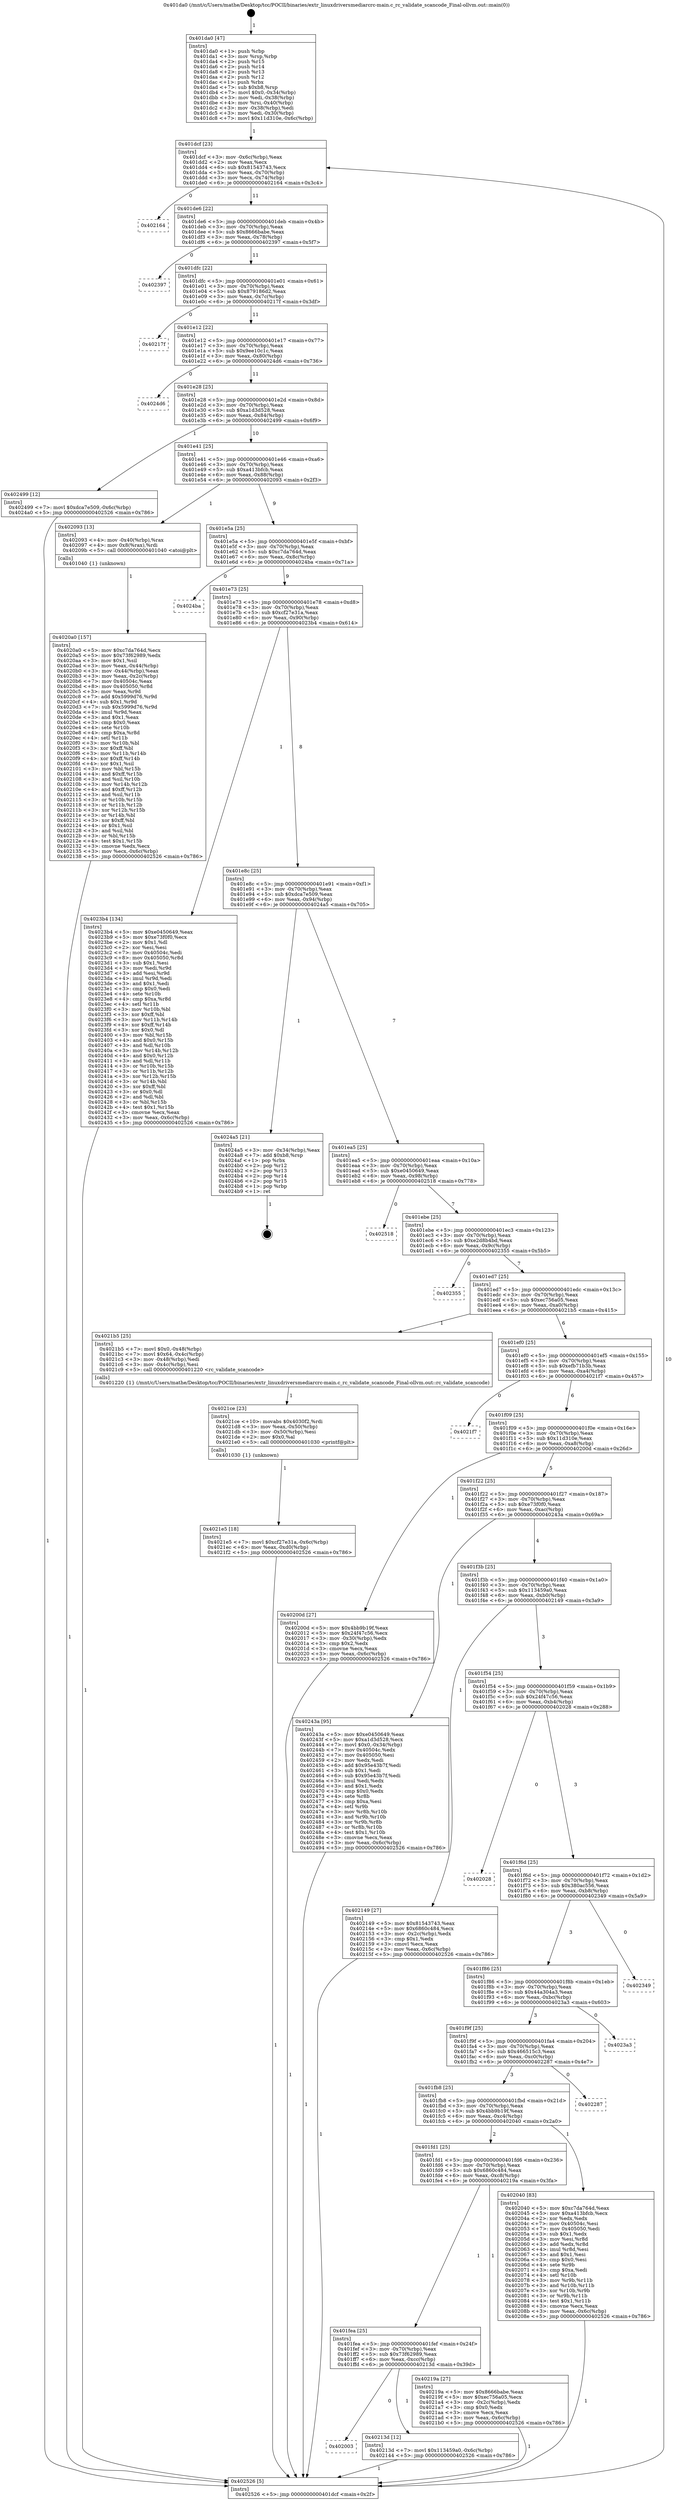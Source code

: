 digraph "0x401da0" {
  label = "0x401da0 (/mnt/c/Users/mathe/Desktop/tcc/POCII/binaries/extr_linuxdriversmediarcrc-main.c_rc_validate_scancode_Final-ollvm.out::main(0))"
  labelloc = "t"
  node[shape=record]

  Entry [label="",width=0.3,height=0.3,shape=circle,fillcolor=black,style=filled]
  "0x401dcf" [label="{
     0x401dcf [23]\l
     | [instrs]\l
     &nbsp;&nbsp;0x401dcf \<+3\>: mov -0x6c(%rbp),%eax\l
     &nbsp;&nbsp;0x401dd2 \<+2\>: mov %eax,%ecx\l
     &nbsp;&nbsp;0x401dd4 \<+6\>: sub $0x81543743,%ecx\l
     &nbsp;&nbsp;0x401dda \<+3\>: mov %eax,-0x70(%rbp)\l
     &nbsp;&nbsp;0x401ddd \<+3\>: mov %ecx,-0x74(%rbp)\l
     &nbsp;&nbsp;0x401de0 \<+6\>: je 0000000000402164 \<main+0x3c4\>\l
  }"]
  "0x402164" [label="{
     0x402164\l
  }", style=dashed]
  "0x401de6" [label="{
     0x401de6 [22]\l
     | [instrs]\l
     &nbsp;&nbsp;0x401de6 \<+5\>: jmp 0000000000401deb \<main+0x4b\>\l
     &nbsp;&nbsp;0x401deb \<+3\>: mov -0x70(%rbp),%eax\l
     &nbsp;&nbsp;0x401dee \<+5\>: sub $0x8666babe,%eax\l
     &nbsp;&nbsp;0x401df3 \<+3\>: mov %eax,-0x78(%rbp)\l
     &nbsp;&nbsp;0x401df6 \<+6\>: je 0000000000402397 \<main+0x5f7\>\l
  }"]
  Exit [label="",width=0.3,height=0.3,shape=circle,fillcolor=black,style=filled,peripheries=2]
  "0x402397" [label="{
     0x402397\l
  }", style=dashed]
  "0x401dfc" [label="{
     0x401dfc [22]\l
     | [instrs]\l
     &nbsp;&nbsp;0x401dfc \<+5\>: jmp 0000000000401e01 \<main+0x61\>\l
     &nbsp;&nbsp;0x401e01 \<+3\>: mov -0x70(%rbp),%eax\l
     &nbsp;&nbsp;0x401e04 \<+5\>: sub $0x879186d2,%eax\l
     &nbsp;&nbsp;0x401e09 \<+3\>: mov %eax,-0x7c(%rbp)\l
     &nbsp;&nbsp;0x401e0c \<+6\>: je 000000000040217f \<main+0x3df\>\l
  }"]
  "0x4021e5" [label="{
     0x4021e5 [18]\l
     | [instrs]\l
     &nbsp;&nbsp;0x4021e5 \<+7\>: movl $0xcf27e31a,-0x6c(%rbp)\l
     &nbsp;&nbsp;0x4021ec \<+6\>: mov %eax,-0xd0(%rbp)\l
     &nbsp;&nbsp;0x4021f2 \<+5\>: jmp 0000000000402526 \<main+0x786\>\l
  }"]
  "0x40217f" [label="{
     0x40217f\l
  }", style=dashed]
  "0x401e12" [label="{
     0x401e12 [22]\l
     | [instrs]\l
     &nbsp;&nbsp;0x401e12 \<+5\>: jmp 0000000000401e17 \<main+0x77\>\l
     &nbsp;&nbsp;0x401e17 \<+3\>: mov -0x70(%rbp),%eax\l
     &nbsp;&nbsp;0x401e1a \<+5\>: sub $0x9ee10c1c,%eax\l
     &nbsp;&nbsp;0x401e1f \<+3\>: mov %eax,-0x80(%rbp)\l
     &nbsp;&nbsp;0x401e22 \<+6\>: je 00000000004024d6 \<main+0x736\>\l
  }"]
  "0x4021ce" [label="{
     0x4021ce [23]\l
     | [instrs]\l
     &nbsp;&nbsp;0x4021ce \<+10\>: movabs $0x4030f2,%rdi\l
     &nbsp;&nbsp;0x4021d8 \<+3\>: mov %eax,-0x50(%rbp)\l
     &nbsp;&nbsp;0x4021db \<+3\>: mov -0x50(%rbp),%esi\l
     &nbsp;&nbsp;0x4021de \<+2\>: mov $0x0,%al\l
     &nbsp;&nbsp;0x4021e0 \<+5\>: call 0000000000401030 \<printf@plt\>\l
     | [calls]\l
     &nbsp;&nbsp;0x401030 \{1\} (unknown)\l
  }"]
  "0x4024d6" [label="{
     0x4024d6\l
  }", style=dashed]
  "0x401e28" [label="{
     0x401e28 [25]\l
     | [instrs]\l
     &nbsp;&nbsp;0x401e28 \<+5\>: jmp 0000000000401e2d \<main+0x8d\>\l
     &nbsp;&nbsp;0x401e2d \<+3\>: mov -0x70(%rbp),%eax\l
     &nbsp;&nbsp;0x401e30 \<+5\>: sub $0xa1d3d528,%eax\l
     &nbsp;&nbsp;0x401e35 \<+6\>: mov %eax,-0x84(%rbp)\l
     &nbsp;&nbsp;0x401e3b \<+6\>: je 0000000000402499 \<main+0x6f9\>\l
  }"]
  "0x402003" [label="{
     0x402003\l
  }", style=dashed]
  "0x402499" [label="{
     0x402499 [12]\l
     | [instrs]\l
     &nbsp;&nbsp;0x402499 \<+7\>: movl $0xdca7e509,-0x6c(%rbp)\l
     &nbsp;&nbsp;0x4024a0 \<+5\>: jmp 0000000000402526 \<main+0x786\>\l
  }"]
  "0x401e41" [label="{
     0x401e41 [25]\l
     | [instrs]\l
     &nbsp;&nbsp;0x401e41 \<+5\>: jmp 0000000000401e46 \<main+0xa6\>\l
     &nbsp;&nbsp;0x401e46 \<+3\>: mov -0x70(%rbp),%eax\l
     &nbsp;&nbsp;0x401e49 \<+5\>: sub $0xa413bfcb,%eax\l
     &nbsp;&nbsp;0x401e4e \<+6\>: mov %eax,-0x88(%rbp)\l
     &nbsp;&nbsp;0x401e54 \<+6\>: je 0000000000402093 \<main+0x2f3\>\l
  }"]
  "0x40213d" [label="{
     0x40213d [12]\l
     | [instrs]\l
     &nbsp;&nbsp;0x40213d \<+7\>: movl $0x113459a0,-0x6c(%rbp)\l
     &nbsp;&nbsp;0x402144 \<+5\>: jmp 0000000000402526 \<main+0x786\>\l
  }"]
  "0x402093" [label="{
     0x402093 [13]\l
     | [instrs]\l
     &nbsp;&nbsp;0x402093 \<+4\>: mov -0x40(%rbp),%rax\l
     &nbsp;&nbsp;0x402097 \<+4\>: mov 0x8(%rax),%rdi\l
     &nbsp;&nbsp;0x40209b \<+5\>: call 0000000000401040 \<atoi@plt\>\l
     | [calls]\l
     &nbsp;&nbsp;0x401040 \{1\} (unknown)\l
  }"]
  "0x401e5a" [label="{
     0x401e5a [25]\l
     | [instrs]\l
     &nbsp;&nbsp;0x401e5a \<+5\>: jmp 0000000000401e5f \<main+0xbf\>\l
     &nbsp;&nbsp;0x401e5f \<+3\>: mov -0x70(%rbp),%eax\l
     &nbsp;&nbsp;0x401e62 \<+5\>: sub $0xc7da764d,%eax\l
     &nbsp;&nbsp;0x401e67 \<+6\>: mov %eax,-0x8c(%rbp)\l
     &nbsp;&nbsp;0x401e6d \<+6\>: je 00000000004024ba \<main+0x71a\>\l
  }"]
  "0x401fea" [label="{
     0x401fea [25]\l
     | [instrs]\l
     &nbsp;&nbsp;0x401fea \<+5\>: jmp 0000000000401fef \<main+0x24f\>\l
     &nbsp;&nbsp;0x401fef \<+3\>: mov -0x70(%rbp),%eax\l
     &nbsp;&nbsp;0x401ff2 \<+5\>: sub $0x73f62989,%eax\l
     &nbsp;&nbsp;0x401ff7 \<+6\>: mov %eax,-0xcc(%rbp)\l
     &nbsp;&nbsp;0x401ffd \<+6\>: je 000000000040213d \<main+0x39d\>\l
  }"]
  "0x4024ba" [label="{
     0x4024ba\l
  }", style=dashed]
  "0x401e73" [label="{
     0x401e73 [25]\l
     | [instrs]\l
     &nbsp;&nbsp;0x401e73 \<+5\>: jmp 0000000000401e78 \<main+0xd8\>\l
     &nbsp;&nbsp;0x401e78 \<+3\>: mov -0x70(%rbp),%eax\l
     &nbsp;&nbsp;0x401e7b \<+5\>: sub $0xcf27e31a,%eax\l
     &nbsp;&nbsp;0x401e80 \<+6\>: mov %eax,-0x90(%rbp)\l
     &nbsp;&nbsp;0x401e86 \<+6\>: je 00000000004023b4 \<main+0x614\>\l
  }"]
  "0x40219a" [label="{
     0x40219a [27]\l
     | [instrs]\l
     &nbsp;&nbsp;0x40219a \<+5\>: mov $0x8666babe,%eax\l
     &nbsp;&nbsp;0x40219f \<+5\>: mov $0xec756a05,%ecx\l
     &nbsp;&nbsp;0x4021a4 \<+3\>: mov -0x2c(%rbp),%edx\l
     &nbsp;&nbsp;0x4021a7 \<+3\>: cmp $0x0,%edx\l
     &nbsp;&nbsp;0x4021aa \<+3\>: cmove %ecx,%eax\l
     &nbsp;&nbsp;0x4021ad \<+3\>: mov %eax,-0x6c(%rbp)\l
     &nbsp;&nbsp;0x4021b0 \<+5\>: jmp 0000000000402526 \<main+0x786\>\l
  }"]
  "0x4023b4" [label="{
     0x4023b4 [134]\l
     | [instrs]\l
     &nbsp;&nbsp;0x4023b4 \<+5\>: mov $0xe0450649,%eax\l
     &nbsp;&nbsp;0x4023b9 \<+5\>: mov $0xe73f0f0,%ecx\l
     &nbsp;&nbsp;0x4023be \<+2\>: mov $0x1,%dl\l
     &nbsp;&nbsp;0x4023c0 \<+2\>: xor %esi,%esi\l
     &nbsp;&nbsp;0x4023c2 \<+7\>: mov 0x40504c,%edi\l
     &nbsp;&nbsp;0x4023c9 \<+8\>: mov 0x405050,%r8d\l
     &nbsp;&nbsp;0x4023d1 \<+3\>: sub $0x1,%esi\l
     &nbsp;&nbsp;0x4023d4 \<+3\>: mov %edi,%r9d\l
     &nbsp;&nbsp;0x4023d7 \<+3\>: add %esi,%r9d\l
     &nbsp;&nbsp;0x4023da \<+4\>: imul %r9d,%edi\l
     &nbsp;&nbsp;0x4023de \<+3\>: and $0x1,%edi\l
     &nbsp;&nbsp;0x4023e1 \<+3\>: cmp $0x0,%edi\l
     &nbsp;&nbsp;0x4023e4 \<+4\>: sete %r10b\l
     &nbsp;&nbsp;0x4023e8 \<+4\>: cmp $0xa,%r8d\l
     &nbsp;&nbsp;0x4023ec \<+4\>: setl %r11b\l
     &nbsp;&nbsp;0x4023f0 \<+3\>: mov %r10b,%bl\l
     &nbsp;&nbsp;0x4023f3 \<+3\>: xor $0xff,%bl\l
     &nbsp;&nbsp;0x4023f6 \<+3\>: mov %r11b,%r14b\l
     &nbsp;&nbsp;0x4023f9 \<+4\>: xor $0xff,%r14b\l
     &nbsp;&nbsp;0x4023fd \<+3\>: xor $0x0,%dl\l
     &nbsp;&nbsp;0x402400 \<+3\>: mov %bl,%r15b\l
     &nbsp;&nbsp;0x402403 \<+4\>: and $0x0,%r15b\l
     &nbsp;&nbsp;0x402407 \<+3\>: and %dl,%r10b\l
     &nbsp;&nbsp;0x40240a \<+3\>: mov %r14b,%r12b\l
     &nbsp;&nbsp;0x40240d \<+4\>: and $0x0,%r12b\l
     &nbsp;&nbsp;0x402411 \<+3\>: and %dl,%r11b\l
     &nbsp;&nbsp;0x402414 \<+3\>: or %r10b,%r15b\l
     &nbsp;&nbsp;0x402417 \<+3\>: or %r11b,%r12b\l
     &nbsp;&nbsp;0x40241a \<+3\>: xor %r12b,%r15b\l
     &nbsp;&nbsp;0x40241d \<+3\>: or %r14b,%bl\l
     &nbsp;&nbsp;0x402420 \<+3\>: xor $0xff,%bl\l
     &nbsp;&nbsp;0x402423 \<+3\>: or $0x0,%dl\l
     &nbsp;&nbsp;0x402426 \<+2\>: and %dl,%bl\l
     &nbsp;&nbsp;0x402428 \<+3\>: or %bl,%r15b\l
     &nbsp;&nbsp;0x40242b \<+4\>: test $0x1,%r15b\l
     &nbsp;&nbsp;0x40242f \<+3\>: cmovne %ecx,%eax\l
     &nbsp;&nbsp;0x402432 \<+3\>: mov %eax,-0x6c(%rbp)\l
     &nbsp;&nbsp;0x402435 \<+5\>: jmp 0000000000402526 \<main+0x786\>\l
  }"]
  "0x401e8c" [label="{
     0x401e8c [25]\l
     | [instrs]\l
     &nbsp;&nbsp;0x401e8c \<+5\>: jmp 0000000000401e91 \<main+0xf1\>\l
     &nbsp;&nbsp;0x401e91 \<+3\>: mov -0x70(%rbp),%eax\l
     &nbsp;&nbsp;0x401e94 \<+5\>: sub $0xdca7e509,%eax\l
     &nbsp;&nbsp;0x401e99 \<+6\>: mov %eax,-0x94(%rbp)\l
     &nbsp;&nbsp;0x401e9f \<+6\>: je 00000000004024a5 \<main+0x705\>\l
  }"]
  "0x4020a0" [label="{
     0x4020a0 [157]\l
     | [instrs]\l
     &nbsp;&nbsp;0x4020a0 \<+5\>: mov $0xc7da764d,%ecx\l
     &nbsp;&nbsp;0x4020a5 \<+5\>: mov $0x73f62989,%edx\l
     &nbsp;&nbsp;0x4020aa \<+3\>: mov $0x1,%sil\l
     &nbsp;&nbsp;0x4020ad \<+3\>: mov %eax,-0x44(%rbp)\l
     &nbsp;&nbsp;0x4020b0 \<+3\>: mov -0x44(%rbp),%eax\l
     &nbsp;&nbsp;0x4020b3 \<+3\>: mov %eax,-0x2c(%rbp)\l
     &nbsp;&nbsp;0x4020b6 \<+7\>: mov 0x40504c,%eax\l
     &nbsp;&nbsp;0x4020bd \<+8\>: mov 0x405050,%r8d\l
     &nbsp;&nbsp;0x4020c5 \<+3\>: mov %eax,%r9d\l
     &nbsp;&nbsp;0x4020c8 \<+7\>: add $0x5999d76,%r9d\l
     &nbsp;&nbsp;0x4020cf \<+4\>: sub $0x1,%r9d\l
     &nbsp;&nbsp;0x4020d3 \<+7\>: sub $0x5999d76,%r9d\l
     &nbsp;&nbsp;0x4020da \<+4\>: imul %r9d,%eax\l
     &nbsp;&nbsp;0x4020de \<+3\>: and $0x1,%eax\l
     &nbsp;&nbsp;0x4020e1 \<+3\>: cmp $0x0,%eax\l
     &nbsp;&nbsp;0x4020e4 \<+4\>: sete %r10b\l
     &nbsp;&nbsp;0x4020e8 \<+4\>: cmp $0xa,%r8d\l
     &nbsp;&nbsp;0x4020ec \<+4\>: setl %r11b\l
     &nbsp;&nbsp;0x4020f0 \<+3\>: mov %r10b,%bl\l
     &nbsp;&nbsp;0x4020f3 \<+3\>: xor $0xff,%bl\l
     &nbsp;&nbsp;0x4020f6 \<+3\>: mov %r11b,%r14b\l
     &nbsp;&nbsp;0x4020f9 \<+4\>: xor $0xff,%r14b\l
     &nbsp;&nbsp;0x4020fd \<+4\>: xor $0x1,%sil\l
     &nbsp;&nbsp;0x402101 \<+3\>: mov %bl,%r15b\l
     &nbsp;&nbsp;0x402104 \<+4\>: and $0xff,%r15b\l
     &nbsp;&nbsp;0x402108 \<+3\>: and %sil,%r10b\l
     &nbsp;&nbsp;0x40210b \<+3\>: mov %r14b,%r12b\l
     &nbsp;&nbsp;0x40210e \<+4\>: and $0xff,%r12b\l
     &nbsp;&nbsp;0x402112 \<+3\>: and %sil,%r11b\l
     &nbsp;&nbsp;0x402115 \<+3\>: or %r10b,%r15b\l
     &nbsp;&nbsp;0x402118 \<+3\>: or %r11b,%r12b\l
     &nbsp;&nbsp;0x40211b \<+3\>: xor %r12b,%r15b\l
     &nbsp;&nbsp;0x40211e \<+3\>: or %r14b,%bl\l
     &nbsp;&nbsp;0x402121 \<+3\>: xor $0xff,%bl\l
     &nbsp;&nbsp;0x402124 \<+4\>: or $0x1,%sil\l
     &nbsp;&nbsp;0x402128 \<+3\>: and %sil,%bl\l
     &nbsp;&nbsp;0x40212b \<+3\>: or %bl,%r15b\l
     &nbsp;&nbsp;0x40212e \<+4\>: test $0x1,%r15b\l
     &nbsp;&nbsp;0x402132 \<+3\>: cmovne %edx,%ecx\l
     &nbsp;&nbsp;0x402135 \<+3\>: mov %ecx,-0x6c(%rbp)\l
     &nbsp;&nbsp;0x402138 \<+5\>: jmp 0000000000402526 \<main+0x786\>\l
  }"]
  "0x4024a5" [label="{
     0x4024a5 [21]\l
     | [instrs]\l
     &nbsp;&nbsp;0x4024a5 \<+3\>: mov -0x34(%rbp),%eax\l
     &nbsp;&nbsp;0x4024a8 \<+7\>: add $0xb8,%rsp\l
     &nbsp;&nbsp;0x4024af \<+1\>: pop %rbx\l
     &nbsp;&nbsp;0x4024b0 \<+2\>: pop %r12\l
     &nbsp;&nbsp;0x4024b2 \<+2\>: pop %r13\l
     &nbsp;&nbsp;0x4024b4 \<+2\>: pop %r14\l
     &nbsp;&nbsp;0x4024b6 \<+2\>: pop %r15\l
     &nbsp;&nbsp;0x4024b8 \<+1\>: pop %rbp\l
     &nbsp;&nbsp;0x4024b9 \<+1\>: ret\l
  }"]
  "0x401ea5" [label="{
     0x401ea5 [25]\l
     | [instrs]\l
     &nbsp;&nbsp;0x401ea5 \<+5\>: jmp 0000000000401eaa \<main+0x10a\>\l
     &nbsp;&nbsp;0x401eaa \<+3\>: mov -0x70(%rbp),%eax\l
     &nbsp;&nbsp;0x401ead \<+5\>: sub $0xe0450649,%eax\l
     &nbsp;&nbsp;0x401eb2 \<+6\>: mov %eax,-0x98(%rbp)\l
     &nbsp;&nbsp;0x401eb8 \<+6\>: je 0000000000402518 \<main+0x778\>\l
  }"]
  "0x401fd1" [label="{
     0x401fd1 [25]\l
     | [instrs]\l
     &nbsp;&nbsp;0x401fd1 \<+5\>: jmp 0000000000401fd6 \<main+0x236\>\l
     &nbsp;&nbsp;0x401fd6 \<+3\>: mov -0x70(%rbp),%eax\l
     &nbsp;&nbsp;0x401fd9 \<+5\>: sub $0x6860c484,%eax\l
     &nbsp;&nbsp;0x401fde \<+6\>: mov %eax,-0xc8(%rbp)\l
     &nbsp;&nbsp;0x401fe4 \<+6\>: je 000000000040219a \<main+0x3fa\>\l
  }"]
  "0x402518" [label="{
     0x402518\l
  }", style=dashed]
  "0x401ebe" [label="{
     0x401ebe [25]\l
     | [instrs]\l
     &nbsp;&nbsp;0x401ebe \<+5\>: jmp 0000000000401ec3 \<main+0x123\>\l
     &nbsp;&nbsp;0x401ec3 \<+3\>: mov -0x70(%rbp),%eax\l
     &nbsp;&nbsp;0x401ec6 \<+5\>: sub $0xe2d8b4bd,%eax\l
     &nbsp;&nbsp;0x401ecb \<+6\>: mov %eax,-0x9c(%rbp)\l
     &nbsp;&nbsp;0x401ed1 \<+6\>: je 0000000000402355 \<main+0x5b5\>\l
  }"]
  "0x402040" [label="{
     0x402040 [83]\l
     | [instrs]\l
     &nbsp;&nbsp;0x402040 \<+5\>: mov $0xc7da764d,%eax\l
     &nbsp;&nbsp;0x402045 \<+5\>: mov $0xa413bfcb,%ecx\l
     &nbsp;&nbsp;0x40204a \<+2\>: xor %edx,%edx\l
     &nbsp;&nbsp;0x40204c \<+7\>: mov 0x40504c,%esi\l
     &nbsp;&nbsp;0x402053 \<+7\>: mov 0x405050,%edi\l
     &nbsp;&nbsp;0x40205a \<+3\>: sub $0x1,%edx\l
     &nbsp;&nbsp;0x40205d \<+3\>: mov %esi,%r8d\l
     &nbsp;&nbsp;0x402060 \<+3\>: add %edx,%r8d\l
     &nbsp;&nbsp;0x402063 \<+4\>: imul %r8d,%esi\l
     &nbsp;&nbsp;0x402067 \<+3\>: and $0x1,%esi\l
     &nbsp;&nbsp;0x40206a \<+3\>: cmp $0x0,%esi\l
     &nbsp;&nbsp;0x40206d \<+4\>: sete %r9b\l
     &nbsp;&nbsp;0x402071 \<+3\>: cmp $0xa,%edi\l
     &nbsp;&nbsp;0x402074 \<+4\>: setl %r10b\l
     &nbsp;&nbsp;0x402078 \<+3\>: mov %r9b,%r11b\l
     &nbsp;&nbsp;0x40207b \<+3\>: and %r10b,%r11b\l
     &nbsp;&nbsp;0x40207e \<+3\>: xor %r10b,%r9b\l
     &nbsp;&nbsp;0x402081 \<+3\>: or %r9b,%r11b\l
     &nbsp;&nbsp;0x402084 \<+4\>: test $0x1,%r11b\l
     &nbsp;&nbsp;0x402088 \<+3\>: cmovne %ecx,%eax\l
     &nbsp;&nbsp;0x40208b \<+3\>: mov %eax,-0x6c(%rbp)\l
     &nbsp;&nbsp;0x40208e \<+5\>: jmp 0000000000402526 \<main+0x786\>\l
  }"]
  "0x402355" [label="{
     0x402355\l
  }", style=dashed]
  "0x401ed7" [label="{
     0x401ed7 [25]\l
     | [instrs]\l
     &nbsp;&nbsp;0x401ed7 \<+5\>: jmp 0000000000401edc \<main+0x13c\>\l
     &nbsp;&nbsp;0x401edc \<+3\>: mov -0x70(%rbp),%eax\l
     &nbsp;&nbsp;0x401edf \<+5\>: sub $0xec756a05,%eax\l
     &nbsp;&nbsp;0x401ee4 \<+6\>: mov %eax,-0xa0(%rbp)\l
     &nbsp;&nbsp;0x401eea \<+6\>: je 00000000004021b5 \<main+0x415\>\l
  }"]
  "0x401fb8" [label="{
     0x401fb8 [25]\l
     | [instrs]\l
     &nbsp;&nbsp;0x401fb8 \<+5\>: jmp 0000000000401fbd \<main+0x21d\>\l
     &nbsp;&nbsp;0x401fbd \<+3\>: mov -0x70(%rbp),%eax\l
     &nbsp;&nbsp;0x401fc0 \<+5\>: sub $0x4bb9b19f,%eax\l
     &nbsp;&nbsp;0x401fc5 \<+6\>: mov %eax,-0xc4(%rbp)\l
     &nbsp;&nbsp;0x401fcb \<+6\>: je 0000000000402040 \<main+0x2a0\>\l
  }"]
  "0x4021b5" [label="{
     0x4021b5 [25]\l
     | [instrs]\l
     &nbsp;&nbsp;0x4021b5 \<+7\>: movl $0x0,-0x48(%rbp)\l
     &nbsp;&nbsp;0x4021bc \<+7\>: movl $0x64,-0x4c(%rbp)\l
     &nbsp;&nbsp;0x4021c3 \<+3\>: mov -0x48(%rbp),%edi\l
     &nbsp;&nbsp;0x4021c6 \<+3\>: mov -0x4c(%rbp),%esi\l
     &nbsp;&nbsp;0x4021c9 \<+5\>: call 0000000000401220 \<rc_validate_scancode\>\l
     | [calls]\l
     &nbsp;&nbsp;0x401220 \{1\} (/mnt/c/Users/mathe/Desktop/tcc/POCII/binaries/extr_linuxdriversmediarcrc-main.c_rc_validate_scancode_Final-ollvm.out::rc_validate_scancode)\l
  }"]
  "0x401ef0" [label="{
     0x401ef0 [25]\l
     | [instrs]\l
     &nbsp;&nbsp;0x401ef0 \<+5\>: jmp 0000000000401ef5 \<main+0x155\>\l
     &nbsp;&nbsp;0x401ef5 \<+3\>: mov -0x70(%rbp),%eax\l
     &nbsp;&nbsp;0x401ef8 \<+5\>: sub $0xefb71b3b,%eax\l
     &nbsp;&nbsp;0x401efd \<+6\>: mov %eax,-0xa4(%rbp)\l
     &nbsp;&nbsp;0x401f03 \<+6\>: je 00000000004021f7 \<main+0x457\>\l
  }"]
  "0x402287" [label="{
     0x402287\l
  }", style=dashed]
  "0x4021f7" [label="{
     0x4021f7\l
  }", style=dashed]
  "0x401f09" [label="{
     0x401f09 [25]\l
     | [instrs]\l
     &nbsp;&nbsp;0x401f09 \<+5\>: jmp 0000000000401f0e \<main+0x16e\>\l
     &nbsp;&nbsp;0x401f0e \<+3\>: mov -0x70(%rbp),%eax\l
     &nbsp;&nbsp;0x401f11 \<+5\>: sub $0x11d310e,%eax\l
     &nbsp;&nbsp;0x401f16 \<+6\>: mov %eax,-0xa8(%rbp)\l
     &nbsp;&nbsp;0x401f1c \<+6\>: je 000000000040200d \<main+0x26d\>\l
  }"]
  "0x401f9f" [label="{
     0x401f9f [25]\l
     | [instrs]\l
     &nbsp;&nbsp;0x401f9f \<+5\>: jmp 0000000000401fa4 \<main+0x204\>\l
     &nbsp;&nbsp;0x401fa4 \<+3\>: mov -0x70(%rbp),%eax\l
     &nbsp;&nbsp;0x401fa7 \<+5\>: sub $0x466515c3,%eax\l
     &nbsp;&nbsp;0x401fac \<+6\>: mov %eax,-0xc0(%rbp)\l
     &nbsp;&nbsp;0x401fb2 \<+6\>: je 0000000000402287 \<main+0x4e7\>\l
  }"]
  "0x40200d" [label="{
     0x40200d [27]\l
     | [instrs]\l
     &nbsp;&nbsp;0x40200d \<+5\>: mov $0x4bb9b19f,%eax\l
     &nbsp;&nbsp;0x402012 \<+5\>: mov $0x24f47c56,%ecx\l
     &nbsp;&nbsp;0x402017 \<+3\>: mov -0x30(%rbp),%edx\l
     &nbsp;&nbsp;0x40201a \<+3\>: cmp $0x2,%edx\l
     &nbsp;&nbsp;0x40201d \<+3\>: cmovne %ecx,%eax\l
     &nbsp;&nbsp;0x402020 \<+3\>: mov %eax,-0x6c(%rbp)\l
     &nbsp;&nbsp;0x402023 \<+5\>: jmp 0000000000402526 \<main+0x786\>\l
  }"]
  "0x401f22" [label="{
     0x401f22 [25]\l
     | [instrs]\l
     &nbsp;&nbsp;0x401f22 \<+5\>: jmp 0000000000401f27 \<main+0x187\>\l
     &nbsp;&nbsp;0x401f27 \<+3\>: mov -0x70(%rbp),%eax\l
     &nbsp;&nbsp;0x401f2a \<+5\>: sub $0xe73f0f0,%eax\l
     &nbsp;&nbsp;0x401f2f \<+6\>: mov %eax,-0xac(%rbp)\l
     &nbsp;&nbsp;0x401f35 \<+6\>: je 000000000040243a \<main+0x69a\>\l
  }"]
  "0x402526" [label="{
     0x402526 [5]\l
     | [instrs]\l
     &nbsp;&nbsp;0x402526 \<+5\>: jmp 0000000000401dcf \<main+0x2f\>\l
  }"]
  "0x401da0" [label="{
     0x401da0 [47]\l
     | [instrs]\l
     &nbsp;&nbsp;0x401da0 \<+1\>: push %rbp\l
     &nbsp;&nbsp;0x401da1 \<+3\>: mov %rsp,%rbp\l
     &nbsp;&nbsp;0x401da4 \<+2\>: push %r15\l
     &nbsp;&nbsp;0x401da6 \<+2\>: push %r14\l
     &nbsp;&nbsp;0x401da8 \<+2\>: push %r13\l
     &nbsp;&nbsp;0x401daa \<+2\>: push %r12\l
     &nbsp;&nbsp;0x401dac \<+1\>: push %rbx\l
     &nbsp;&nbsp;0x401dad \<+7\>: sub $0xb8,%rsp\l
     &nbsp;&nbsp;0x401db4 \<+7\>: movl $0x0,-0x34(%rbp)\l
     &nbsp;&nbsp;0x401dbb \<+3\>: mov %edi,-0x38(%rbp)\l
     &nbsp;&nbsp;0x401dbe \<+4\>: mov %rsi,-0x40(%rbp)\l
     &nbsp;&nbsp;0x401dc2 \<+3\>: mov -0x38(%rbp),%edi\l
     &nbsp;&nbsp;0x401dc5 \<+3\>: mov %edi,-0x30(%rbp)\l
     &nbsp;&nbsp;0x401dc8 \<+7\>: movl $0x11d310e,-0x6c(%rbp)\l
  }"]
  "0x4023a3" [label="{
     0x4023a3\l
  }", style=dashed]
  "0x40243a" [label="{
     0x40243a [95]\l
     | [instrs]\l
     &nbsp;&nbsp;0x40243a \<+5\>: mov $0xe0450649,%eax\l
     &nbsp;&nbsp;0x40243f \<+5\>: mov $0xa1d3d528,%ecx\l
     &nbsp;&nbsp;0x402444 \<+7\>: movl $0x0,-0x34(%rbp)\l
     &nbsp;&nbsp;0x40244b \<+7\>: mov 0x40504c,%edx\l
     &nbsp;&nbsp;0x402452 \<+7\>: mov 0x405050,%esi\l
     &nbsp;&nbsp;0x402459 \<+2\>: mov %edx,%edi\l
     &nbsp;&nbsp;0x40245b \<+6\>: add $0x95e43b7f,%edi\l
     &nbsp;&nbsp;0x402461 \<+3\>: sub $0x1,%edi\l
     &nbsp;&nbsp;0x402464 \<+6\>: sub $0x95e43b7f,%edi\l
     &nbsp;&nbsp;0x40246a \<+3\>: imul %edi,%edx\l
     &nbsp;&nbsp;0x40246d \<+3\>: and $0x1,%edx\l
     &nbsp;&nbsp;0x402470 \<+3\>: cmp $0x0,%edx\l
     &nbsp;&nbsp;0x402473 \<+4\>: sete %r8b\l
     &nbsp;&nbsp;0x402477 \<+3\>: cmp $0xa,%esi\l
     &nbsp;&nbsp;0x40247a \<+4\>: setl %r9b\l
     &nbsp;&nbsp;0x40247e \<+3\>: mov %r8b,%r10b\l
     &nbsp;&nbsp;0x402481 \<+3\>: and %r9b,%r10b\l
     &nbsp;&nbsp;0x402484 \<+3\>: xor %r9b,%r8b\l
     &nbsp;&nbsp;0x402487 \<+3\>: or %r8b,%r10b\l
     &nbsp;&nbsp;0x40248a \<+4\>: test $0x1,%r10b\l
     &nbsp;&nbsp;0x40248e \<+3\>: cmovne %ecx,%eax\l
     &nbsp;&nbsp;0x402491 \<+3\>: mov %eax,-0x6c(%rbp)\l
     &nbsp;&nbsp;0x402494 \<+5\>: jmp 0000000000402526 \<main+0x786\>\l
  }"]
  "0x401f3b" [label="{
     0x401f3b [25]\l
     | [instrs]\l
     &nbsp;&nbsp;0x401f3b \<+5\>: jmp 0000000000401f40 \<main+0x1a0\>\l
     &nbsp;&nbsp;0x401f40 \<+3\>: mov -0x70(%rbp),%eax\l
     &nbsp;&nbsp;0x401f43 \<+5\>: sub $0x113459a0,%eax\l
     &nbsp;&nbsp;0x401f48 \<+6\>: mov %eax,-0xb0(%rbp)\l
     &nbsp;&nbsp;0x401f4e \<+6\>: je 0000000000402149 \<main+0x3a9\>\l
  }"]
  "0x401f86" [label="{
     0x401f86 [25]\l
     | [instrs]\l
     &nbsp;&nbsp;0x401f86 \<+5\>: jmp 0000000000401f8b \<main+0x1eb\>\l
     &nbsp;&nbsp;0x401f8b \<+3\>: mov -0x70(%rbp),%eax\l
     &nbsp;&nbsp;0x401f8e \<+5\>: sub $0x44a304a3,%eax\l
     &nbsp;&nbsp;0x401f93 \<+6\>: mov %eax,-0xbc(%rbp)\l
     &nbsp;&nbsp;0x401f99 \<+6\>: je 00000000004023a3 \<main+0x603\>\l
  }"]
  "0x402149" [label="{
     0x402149 [27]\l
     | [instrs]\l
     &nbsp;&nbsp;0x402149 \<+5\>: mov $0x81543743,%eax\l
     &nbsp;&nbsp;0x40214e \<+5\>: mov $0x6860c484,%ecx\l
     &nbsp;&nbsp;0x402153 \<+3\>: mov -0x2c(%rbp),%edx\l
     &nbsp;&nbsp;0x402156 \<+3\>: cmp $0x1,%edx\l
     &nbsp;&nbsp;0x402159 \<+3\>: cmovl %ecx,%eax\l
     &nbsp;&nbsp;0x40215c \<+3\>: mov %eax,-0x6c(%rbp)\l
     &nbsp;&nbsp;0x40215f \<+5\>: jmp 0000000000402526 \<main+0x786\>\l
  }"]
  "0x401f54" [label="{
     0x401f54 [25]\l
     | [instrs]\l
     &nbsp;&nbsp;0x401f54 \<+5\>: jmp 0000000000401f59 \<main+0x1b9\>\l
     &nbsp;&nbsp;0x401f59 \<+3\>: mov -0x70(%rbp),%eax\l
     &nbsp;&nbsp;0x401f5c \<+5\>: sub $0x24f47c56,%eax\l
     &nbsp;&nbsp;0x401f61 \<+6\>: mov %eax,-0xb4(%rbp)\l
     &nbsp;&nbsp;0x401f67 \<+6\>: je 0000000000402028 \<main+0x288\>\l
  }"]
  "0x402349" [label="{
     0x402349\l
  }", style=dashed]
  "0x402028" [label="{
     0x402028\l
  }", style=dashed]
  "0x401f6d" [label="{
     0x401f6d [25]\l
     | [instrs]\l
     &nbsp;&nbsp;0x401f6d \<+5\>: jmp 0000000000401f72 \<main+0x1d2\>\l
     &nbsp;&nbsp;0x401f72 \<+3\>: mov -0x70(%rbp),%eax\l
     &nbsp;&nbsp;0x401f75 \<+5\>: sub $0x380ac556,%eax\l
     &nbsp;&nbsp;0x401f7a \<+6\>: mov %eax,-0xb8(%rbp)\l
     &nbsp;&nbsp;0x401f80 \<+6\>: je 0000000000402349 \<main+0x5a9\>\l
  }"]
  Entry -> "0x401da0" [label=" 1"]
  "0x401dcf" -> "0x402164" [label=" 0"]
  "0x401dcf" -> "0x401de6" [label=" 11"]
  "0x4024a5" -> Exit [label=" 1"]
  "0x401de6" -> "0x402397" [label=" 0"]
  "0x401de6" -> "0x401dfc" [label=" 11"]
  "0x402499" -> "0x402526" [label=" 1"]
  "0x401dfc" -> "0x40217f" [label=" 0"]
  "0x401dfc" -> "0x401e12" [label=" 11"]
  "0x40243a" -> "0x402526" [label=" 1"]
  "0x401e12" -> "0x4024d6" [label=" 0"]
  "0x401e12" -> "0x401e28" [label=" 11"]
  "0x4023b4" -> "0x402526" [label=" 1"]
  "0x401e28" -> "0x402499" [label=" 1"]
  "0x401e28" -> "0x401e41" [label=" 10"]
  "0x4021e5" -> "0x402526" [label=" 1"]
  "0x401e41" -> "0x402093" [label=" 1"]
  "0x401e41" -> "0x401e5a" [label=" 9"]
  "0x4021ce" -> "0x4021e5" [label=" 1"]
  "0x401e5a" -> "0x4024ba" [label=" 0"]
  "0x401e5a" -> "0x401e73" [label=" 9"]
  "0x40219a" -> "0x402526" [label=" 1"]
  "0x401e73" -> "0x4023b4" [label=" 1"]
  "0x401e73" -> "0x401e8c" [label=" 8"]
  "0x402149" -> "0x402526" [label=" 1"]
  "0x401e8c" -> "0x4024a5" [label=" 1"]
  "0x401e8c" -> "0x401ea5" [label=" 7"]
  "0x401fea" -> "0x402003" [label=" 0"]
  "0x401ea5" -> "0x402518" [label=" 0"]
  "0x401ea5" -> "0x401ebe" [label=" 7"]
  "0x401fea" -> "0x40213d" [label=" 1"]
  "0x401ebe" -> "0x402355" [label=" 0"]
  "0x401ebe" -> "0x401ed7" [label=" 7"]
  "0x4021b5" -> "0x4021ce" [label=" 1"]
  "0x401ed7" -> "0x4021b5" [label=" 1"]
  "0x401ed7" -> "0x401ef0" [label=" 6"]
  "0x401fd1" -> "0x40219a" [label=" 1"]
  "0x401ef0" -> "0x4021f7" [label=" 0"]
  "0x401ef0" -> "0x401f09" [label=" 6"]
  "0x40213d" -> "0x402526" [label=" 1"]
  "0x401f09" -> "0x40200d" [label=" 1"]
  "0x401f09" -> "0x401f22" [label=" 5"]
  "0x40200d" -> "0x402526" [label=" 1"]
  "0x401da0" -> "0x401dcf" [label=" 1"]
  "0x402526" -> "0x401dcf" [label=" 10"]
  "0x402093" -> "0x4020a0" [label=" 1"]
  "0x401f22" -> "0x40243a" [label=" 1"]
  "0x401f22" -> "0x401f3b" [label=" 4"]
  "0x402040" -> "0x402526" [label=" 1"]
  "0x401f3b" -> "0x402149" [label=" 1"]
  "0x401f3b" -> "0x401f54" [label=" 3"]
  "0x401fb8" -> "0x402040" [label=" 1"]
  "0x401f54" -> "0x402028" [label=" 0"]
  "0x401f54" -> "0x401f6d" [label=" 3"]
  "0x401fd1" -> "0x401fea" [label=" 1"]
  "0x401f6d" -> "0x402349" [label=" 0"]
  "0x401f6d" -> "0x401f86" [label=" 3"]
  "0x401fb8" -> "0x401fd1" [label=" 2"]
  "0x401f86" -> "0x4023a3" [label=" 0"]
  "0x401f86" -> "0x401f9f" [label=" 3"]
  "0x4020a0" -> "0x402526" [label=" 1"]
  "0x401f9f" -> "0x402287" [label=" 0"]
  "0x401f9f" -> "0x401fb8" [label=" 3"]
}

